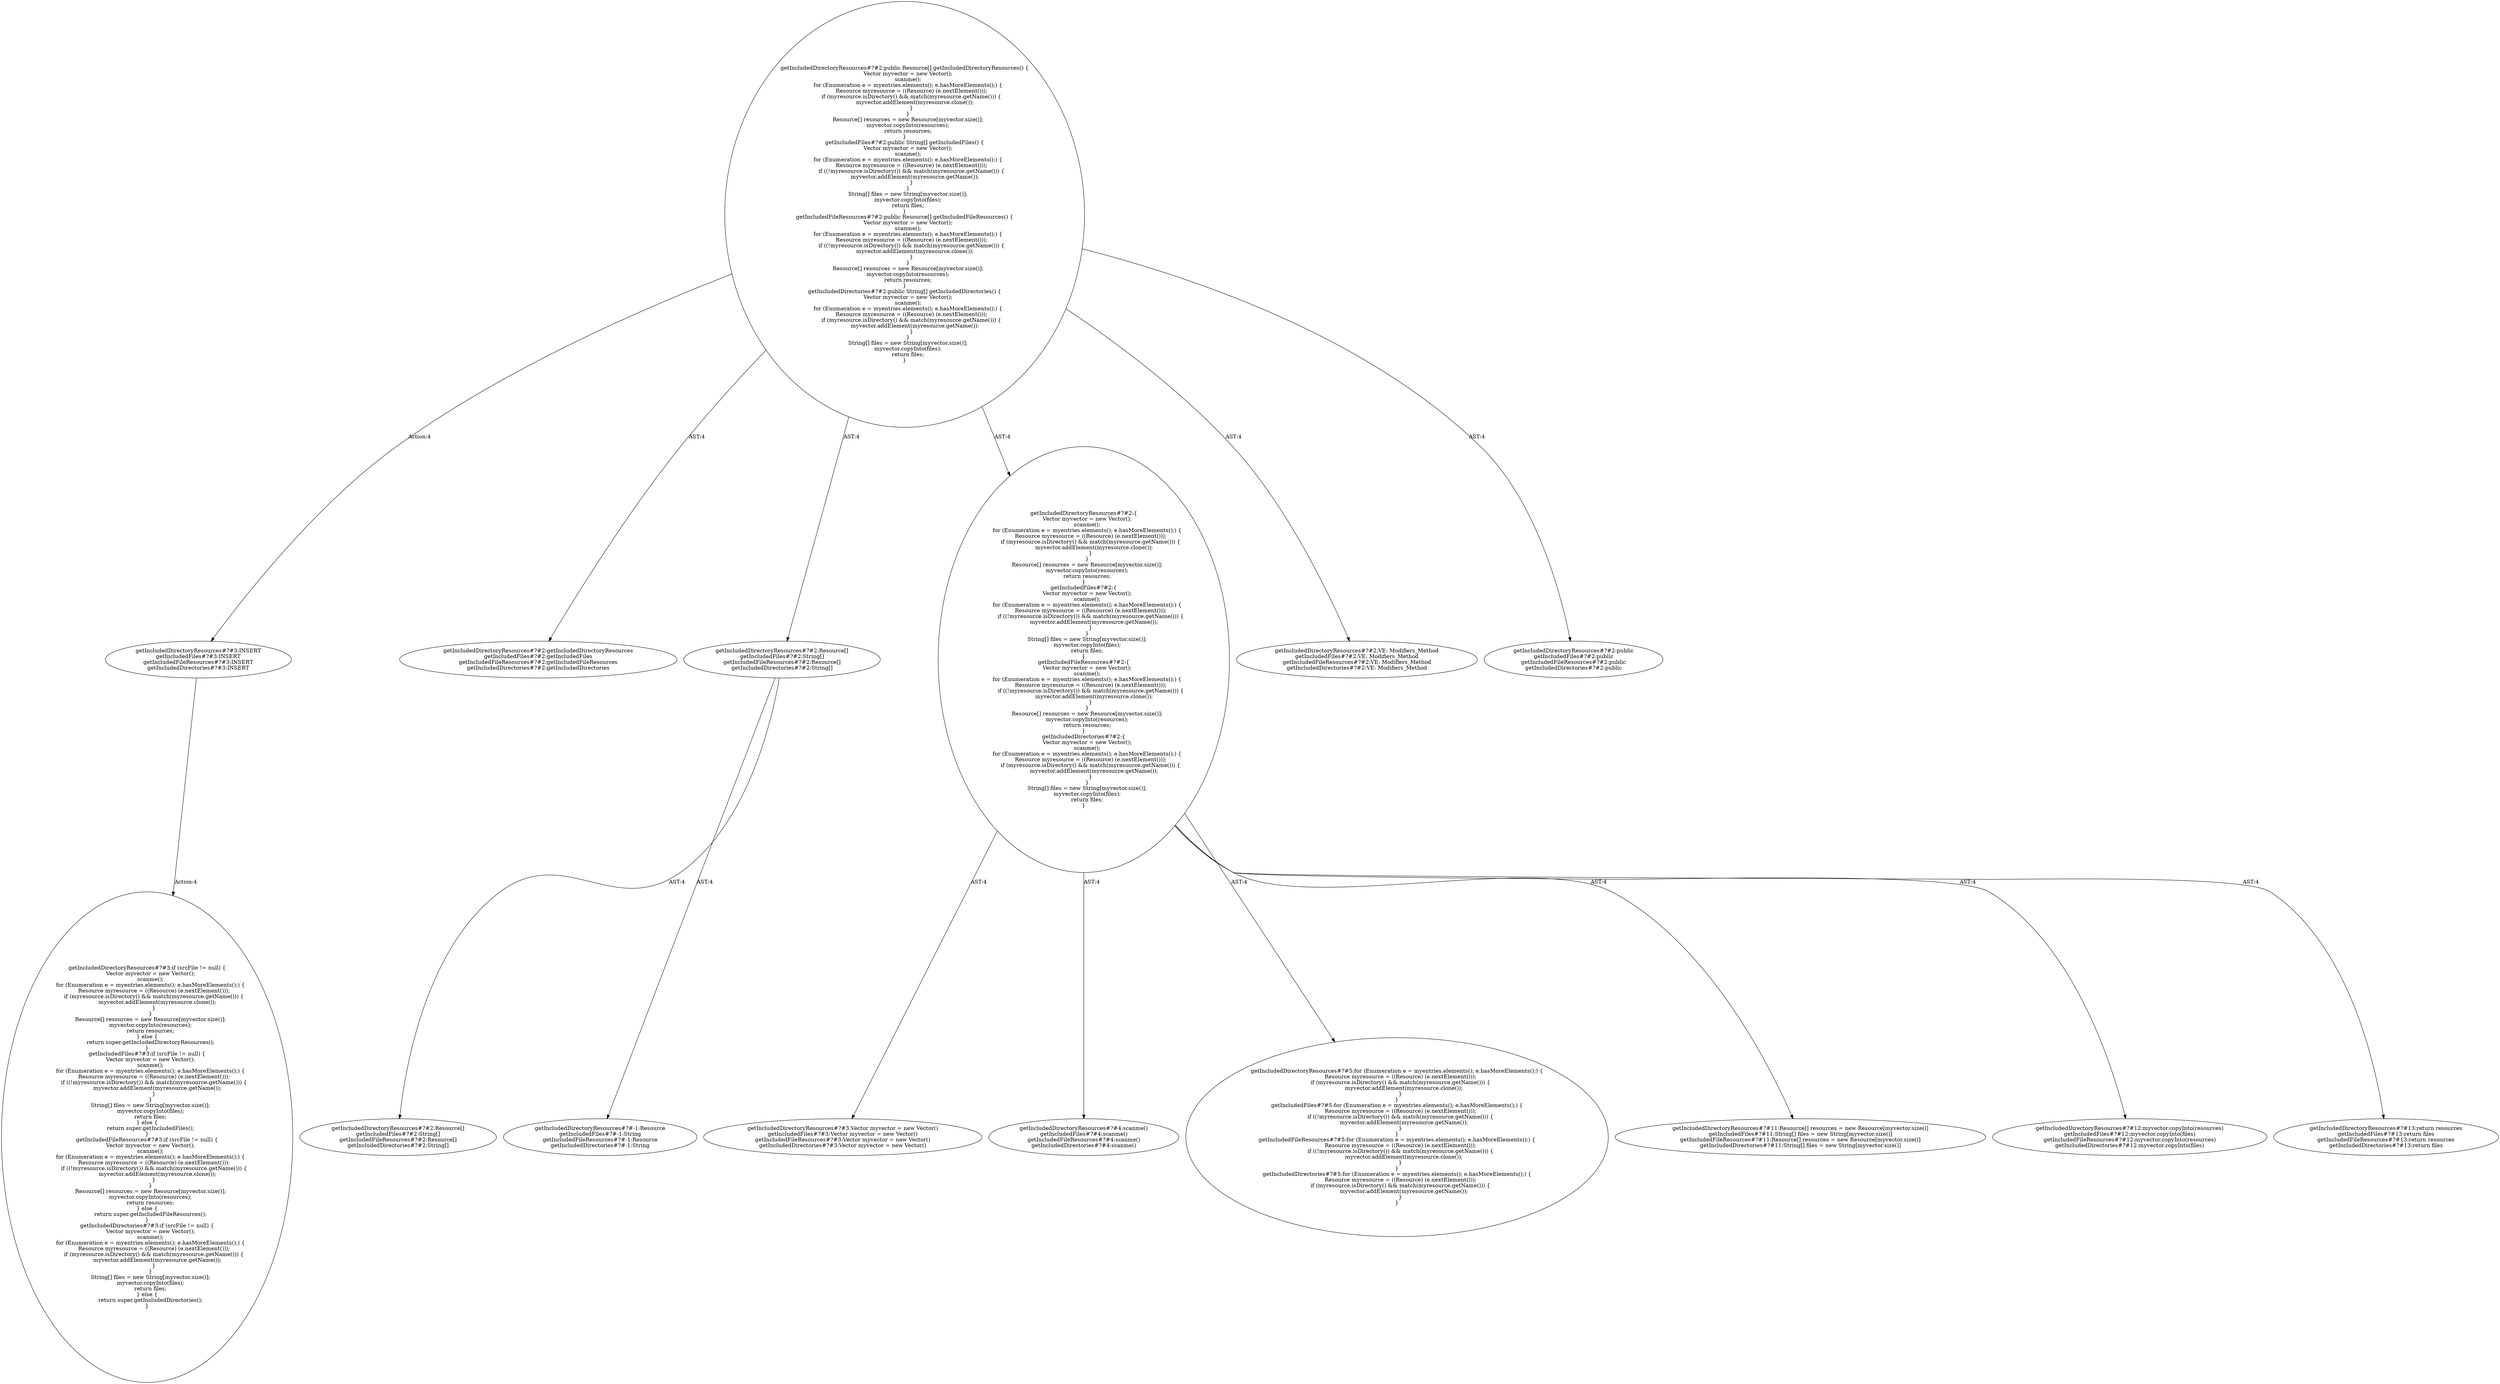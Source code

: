 digraph "Pattern" {
0 [label="getIncludedDirectoryResources#?#3:INSERT
getIncludedFiles#?#3:INSERT
getIncludedFileResources#?#3:INSERT
getIncludedDirectories#?#3:INSERT" shape=ellipse]
1 [label="getIncludedDirectoryResources#?#2:public Resource[] getIncludedDirectoryResources() \{
    Vector myvector = new Vector();
    scanme();
    for (Enumeration e = myentries.elements(); e.hasMoreElements();) \{
        Resource myresource = ((Resource) (e.nextElement()));
        if (myresource.isDirectory() && match(myresource.getName())) \{
            myvector.addElement(myresource.clone());
        \}
    \}
    Resource[] resources = new Resource[myvector.size()];
    myvector.copyInto(resources);
    return resources;
\}
getIncludedFiles#?#2:public String[] getIncludedFiles() \{
    Vector myvector = new Vector();
    scanme();
    for (Enumeration e = myentries.elements(); e.hasMoreElements();) \{
        Resource myresource = ((Resource) (e.nextElement()));
        if ((!myresource.isDirectory()) && match(myresource.getName())) \{
            myvector.addElement(myresource.getName());
        \}
    \}
    String[] files = new String[myvector.size()];
    myvector.copyInto(files);
    return files;
\}
getIncludedFileResources#?#2:public Resource[] getIncludedFileResources() \{
    Vector myvector = new Vector();
    scanme();
    for (Enumeration e = myentries.elements(); e.hasMoreElements();) \{
        Resource myresource = ((Resource) (e.nextElement()));
        if ((!myresource.isDirectory()) && match(myresource.getName())) \{
            myvector.addElement(myresource.clone());
        \}
    \}
    Resource[] resources = new Resource[myvector.size()];
    myvector.copyInto(resources);
    return resources;
\}
getIncludedDirectories#?#2:public String[] getIncludedDirectories() \{
    Vector myvector = new Vector();
    scanme();
    for (Enumeration e = myentries.elements(); e.hasMoreElements();) \{
        Resource myresource = ((Resource) (e.nextElement()));
        if (myresource.isDirectory() && match(myresource.getName())) \{
            myvector.addElement(myresource.getName());
        \}
    \}
    String[] files = new String[myvector.size()];
    myvector.copyInto(files);
    return files;
\}" shape=ellipse]
2 [label="getIncludedDirectoryResources#?#2:getIncludedDirectoryResources
getIncludedFiles#?#2:getIncludedFiles
getIncludedFileResources#?#2:getIncludedFileResources
getIncludedDirectories#?#2:getIncludedDirectories" shape=ellipse]
3 [label="getIncludedDirectoryResources#?#2:Resource[]
getIncludedFiles#?#2:String[]
getIncludedFileResources#?#2:Resource[]
getIncludedDirectories#?#2:String[]" shape=ellipse]
4 [label="getIncludedDirectoryResources#?#2:Resource[]
getIncludedFiles#?#2:String[]
getIncludedFileResources#?#2:Resource[]
getIncludedDirectories#?#2:String[]" shape=ellipse]
5 [label="getIncludedDirectoryResources#?#-1:Resource
getIncludedFiles#?#-1:String
getIncludedFileResources#?#-1:Resource
getIncludedDirectories#?#-1:String" shape=ellipse]
6 [label="getIncludedDirectoryResources#?#2:\{
    Vector myvector = new Vector();
    scanme();
    for (Enumeration e = myentries.elements(); e.hasMoreElements();) \{
        Resource myresource = ((Resource) (e.nextElement()));
        if (myresource.isDirectory() && match(myresource.getName())) \{
            myvector.addElement(myresource.clone());
        \}
    \}
    Resource[] resources = new Resource[myvector.size()];
    myvector.copyInto(resources);
    return resources;
\}
getIncludedFiles#?#2:\{
    Vector myvector = new Vector();
    scanme();
    for (Enumeration e = myentries.elements(); e.hasMoreElements();) \{
        Resource myresource = ((Resource) (e.nextElement()));
        if ((!myresource.isDirectory()) && match(myresource.getName())) \{
            myvector.addElement(myresource.getName());
        \}
    \}
    String[] files = new String[myvector.size()];
    myvector.copyInto(files);
    return files;
\}
getIncludedFileResources#?#2:\{
    Vector myvector = new Vector();
    scanme();
    for (Enumeration e = myentries.elements(); e.hasMoreElements();) \{
        Resource myresource = ((Resource) (e.nextElement()));
        if ((!myresource.isDirectory()) && match(myresource.getName())) \{
            myvector.addElement(myresource.clone());
        \}
    \}
    Resource[] resources = new Resource[myvector.size()];
    myvector.copyInto(resources);
    return resources;
\}
getIncludedDirectories#?#2:\{
    Vector myvector = new Vector();
    scanme();
    for (Enumeration e = myentries.elements(); e.hasMoreElements();) \{
        Resource myresource = ((Resource) (e.nextElement()));
        if (myresource.isDirectory() && match(myresource.getName())) \{
            myvector.addElement(myresource.getName());
        \}
    \}
    String[] files = new String[myvector.size()];
    myvector.copyInto(files);
    return files;
\}" shape=ellipse]
7 [label="getIncludedDirectoryResources#?#3:Vector myvector = new Vector()
getIncludedFiles#?#3:Vector myvector = new Vector()
getIncludedFileResources#?#3:Vector myvector = new Vector()
getIncludedDirectories#?#3:Vector myvector = new Vector()" shape=ellipse]
8 [label="getIncludedDirectoryResources#?#4:scanme()
getIncludedFiles#?#4:scanme()
getIncludedFileResources#?#4:scanme()
getIncludedDirectories#?#4:scanme()" shape=ellipse]
9 [label="getIncludedDirectoryResources#?#5:for (Enumeration e = myentries.elements(); e.hasMoreElements();) \{
    Resource myresource = ((Resource) (e.nextElement()));
    if (myresource.isDirectory() && match(myresource.getName())) \{
        myvector.addElement(myresource.clone());
    \}
\}
getIncludedFiles#?#5:for (Enumeration e = myentries.elements(); e.hasMoreElements();) \{
    Resource myresource = ((Resource) (e.nextElement()));
    if ((!myresource.isDirectory()) && match(myresource.getName())) \{
        myvector.addElement(myresource.getName());
    \}
\}
getIncludedFileResources#?#5:for (Enumeration e = myentries.elements(); e.hasMoreElements();) \{
    Resource myresource = ((Resource) (e.nextElement()));
    if ((!myresource.isDirectory()) && match(myresource.getName())) \{
        myvector.addElement(myresource.clone());
    \}
\}
getIncludedDirectories#?#5:for (Enumeration e = myentries.elements(); e.hasMoreElements();) \{
    Resource myresource = ((Resource) (e.nextElement()));
    if (myresource.isDirectory() && match(myresource.getName())) \{
        myvector.addElement(myresource.getName());
    \}
\}" shape=ellipse]
10 [label="getIncludedDirectoryResources#?#11:Resource[] resources = new Resource[myvector.size()]
getIncludedFiles#?#11:String[] files = new String[myvector.size()]
getIncludedFileResources#?#11:Resource[] resources = new Resource[myvector.size()]
getIncludedDirectories#?#11:String[] files = new String[myvector.size()]" shape=ellipse]
11 [label="getIncludedDirectoryResources#?#12:myvector.copyInto(resources)
getIncludedFiles#?#12:myvector.copyInto(files)
getIncludedFileResources#?#12:myvector.copyInto(resources)
getIncludedDirectories#?#12:myvector.copyInto(files)" shape=ellipse]
12 [label="getIncludedDirectoryResources#?#13:return resources
getIncludedFiles#?#13:return files
getIncludedFileResources#?#13:return resources
getIncludedDirectories#?#13:return files" shape=ellipse]
13 [label="getIncludedDirectoryResources#?#2:VE: Modifiers_Method
getIncludedFiles#?#2:VE: Modifiers_Method
getIncludedFileResources#?#2:VE: Modifiers_Method
getIncludedDirectories#?#2:VE: Modifiers_Method" shape=ellipse]
14 [label="getIncludedDirectoryResources#?#2:public
getIncludedFiles#?#2:public
getIncludedFileResources#?#2:public
getIncludedDirectories#?#2:public" shape=ellipse]
15 [label="getIncludedDirectoryResources#?#3:if (srcFile != null) \{
    Vector myvector = new Vector();
    scanme();
    for (Enumeration e = myentries.elements(); e.hasMoreElements();) \{
        Resource myresource = ((Resource) (e.nextElement()));
        if (myresource.isDirectory() && match(myresource.getName())) \{
            myvector.addElement(myresource.clone());
        \}
    \}
    Resource[] resources = new Resource[myvector.size()];
    myvector.copyInto(resources);
    return resources;
\} else \{
    return super.getIncludedDirectoryResources();
\}
getIncludedFiles#?#3:if (srcFile != null) \{
    Vector myvector = new Vector();
    scanme();
    for (Enumeration e = myentries.elements(); e.hasMoreElements();) \{
        Resource myresource = ((Resource) (e.nextElement()));
        if ((!myresource.isDirectory()) && match(myresource.getName())) \{
            myvector.addElement(myresource.getName());
        \}
    \}
    String[] files = new String[myvector.size()];
    myvector.copyInto(files);
    return files;
\} else \{
    return super.getIncludedFiles();
\}
getIncludedFileResources#?#3:if (srcFile != null) \{
    Vector myvector = new Vector();
    scanme();
    for (Enumeration e = myentries.elements(); e.hasMoreElements();) \{
        Resource myresource = ((Resource) (e.nextElement()));
        if ((!myresource.isDirectory()) && match(myresource.getName())) \{
            myvector.addElement(myresource.clone());
        \}
    \}
    Resource[] resources = new Resource[myvector.size()];
    myvector.copyInto(resources);
    return resources;
\} else \{
    return super.getIncludedFileResources();
\}
getIncludedDirectories#?#3:if (srcFile != null) \{
    Vector myvector = new Vector();
    scanme();
    for (Enumeration e = myentries.elements(); e.hasMoreElements();) \{
        Resource myresource = ((Resource) (e.nextElement()));
        if (myresource.isDirectory() && match(myresource.getName())) \{
            myvector.addElement(myresource.getName());
        \}
    \}
    String[] files = new String[myvector.size()];
    myvector.copyInto(files);
    return files;
\} else \{
    return super.getIncludedDirectories();
\}" shape=ellipse]
0 -> 15 [label="Action:4"];
1 -> 0 [label="Action:4"];
1 -> 2 [label="AST:4"];
1 -> 3 [label="AST:4"];
1 -> 6 [label="AST:4"];
1 -> 13 [label="AST:4"];
1 -> 14 [label="AST:4"];
3 -> 4 [label="AST:4"];
3 -> 5 [label="AST:4"];
6 -> 7 [label="AST:4"];
6 -> 8 [label="AST:4"];
6 -> 9 [label="AST:4"];
6 -> 10 [label="AST:4"];
6 -> 11 [label="AST:4"];
6 -> 12 [label="AST:4"];
}